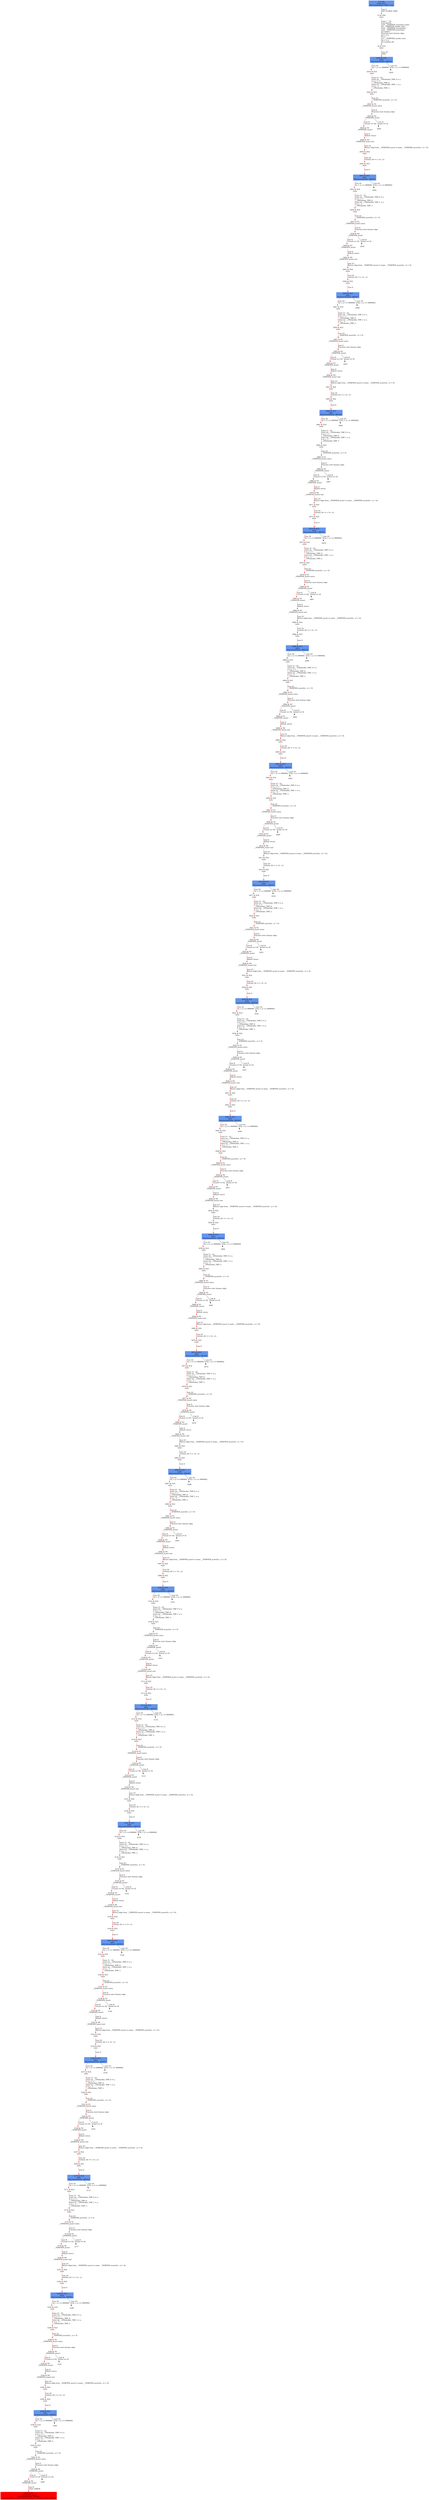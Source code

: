 digraph ARG {
node [style="filled" shape="box" color="white"]
0 [fillcolor="cornflowerblue" label="0 @ N8\nmain entry\nAbstractionState: ABS0: true\n" id="0"]
15 [label="15 @ N26\nmain\n" id="15"]
16 [label="16 @ N14\nmain\n" id="16"]
2918 [fillcolor="cornflowerblue" label="2918 @ N15\nmain\nAbstractionState: ABS423\n" id="2918"]
2919 [label="2919 @ N16\nmain\n" id="2919"]
2922 [label="2922 @ N23\nmain\n" id="2922"]
2923 [label="2923 @ N1\n__VERIFIER_assert entry\n" id="2923"]
2924 [label="2924 @ N2\n__VERIFIER_assert\n" id="2924"]
2926 [label="2926 @ N3\n__VERIFIER_assert\n" id="2926"]
2928 [label="2928 @ N0\n__VERIFIER_assert exit\n" id="2928"]
2929 [label="2929 @ N24\nmain\n" id="2929"]
2930 [label="2930 @ N25\nmain\n" id="2930"]
2932 [fillcolor="cornflowerblue" label="2932 @ N15\nmain\nAbstractionState: ABS425\n" id="2932"]
2933 [label="2933 @ N16\nmain\n" id="2933"]
2936 [label="2936 @ N23\nmain\n" id="2936"]
2937 [label="2937 @ N1\n__VERIFIER_assert entry\n" id="2937"]
2938 [label="2938 @ N2\n__VERIFIER_assert\n" id="2938"]
2940 [label="2940 @ N3\n__VERIFIER_assert\n" id="2940"]
2942 [label="2942 @ N0\n__VERIFIER_assert exit\n" id="2942"]
2943 [label="2943 @ N24\nmain\n" id="2943"]
2944 [label="2944 @ N25\nmain\n" id="2944"]
2946 [fillcolor="cornflowerblue" label="2946 @ N15\nmain\nAbstractionState: ABS427\n" id="2946"]
2947 [label="2947 @ N16\nmain\n" id="2947"]
2950 [label="2950 @ N23\nmain\n" id="2950"]
2951 [label="2951 @ N1\n__VERIFIER_assert entry\n" id="2951"]
2952 [label="2952 @ N2\n__VERIFIER_assert\n" id="2952"]
2954 [label="2954 @ N3\n__VERIFIER_assert\n" id="2954"]
2956 [label="2956 @ N0\n__VERIFIER_assert exit\n" id="2956"]
2957 [label="2957 @ N24\nmain\n" id="2957"]
2958 [label="2958 @ N25\nmain\n" id="2958"]
2960 [fillcolor="cornflowerblue" label="2960 @ N15\nmain\nAbstractionState: ABS429\n" id="2960"]
2961 [label="2961 @ N16\nmain\n" id="2961"]
2964 [label="2964 @ N23\nmain\n" id="2964"]
2965 [label="2965 @ N1\n__VERIFIER_assert entry\n" id="2965"]
2966 [label="2966 @ N2\n__VERIFIER_assert\n" id="2966"]
2968 [label="2968 @ N3\n__VERIFIER_assert\n" id="2968"]
2970 [label="2970 @ N0\n__VERIFIER_assert exit\n" id="2970"]
2971 [label="2971 @ N24\nmain\n" id="2971"]
2972 [label="2972 @ N25\nmain\n" id="2972"]
2974 [fillcolor="cornflowerblue" label="2974 @ N15\nmain\nAbstractionState: ABS431\n" id="2974"]
2975 [label="2975 @ N16\nmain\n" id="2975"]
2978 [label="2978 @ N23\nmain\n" id="2978"]
2979 [label="2979 @ N1\n__VERIFIER_assert entry\n" id="2979"]
2980 [label="2980 @ N2\n__VERIFIER_assert\n" id="2980"]
2982 [label="2982 @ N3\n__VERIFIER_assert\n" id="2982"]
2984 [label="2984 @ N0\n__VERIFIER_assert exit\n" id="2984"]
2985 [label="2985 @ N24\nmain\n" id="2985"]
2986 [label="2986 @ N25\nmain\n" id="2986"]
2988 [fillcolor="cornflowerblue" label="2988 @ N15\nmain\nAbstractionState: ABS433\n" id="2988"]
2989 [label="2989 @ N16\nmain\n" id="2989"]
2992 [label="2992 @ N23\nmain\n" id="2992"]
2993 [label="2993 @ N1\n__VERIFIER_assert entry\n" id="2993"]
2994 [label="2994 @ N2\n__VERIFIER_assert\n" id="2994"]
2996 [label="2996 @ N3\n__VERIFIER_assert\n" id="2996"]
2998 [label="2998 @ N0\n__VERIFIER_assert exit\n" id="2998"]
2999 [label="2999 @ N24\nmain\n" id="2999"]
3000 [label="3000 @ N25\nmain\n" id="3000"]
3002 [fillcolor="cornflowerblue" label="3002 @ N15\nmain\nAbstractionState: ABS435\n" id="3002"]
3003 [label="3003 @ N16\nmain\n" id="3003"]
3006 [label="3006 @ N23\nmain\n" id="3006"]
3007 [label="3007 @ N1\n__VERIFIER_assert entry\n" id="3007"]
3008 [label="3008 @ N2\n__VERIFIER_assert\n" id="3008"]
3010 [label="3010 @ N3\n__VERIFIER_assert\n" id="3010"]
3012 [label="3012 @ N0\n__VERIFIER_assert exit\n" id="3012"]
3013 [label="3013 @ N24\nmain\n" id="3013"]
3014 [label="3014 @ N25\nmain\n" id="3014"]
3016 [fillcolor="cornflowerblue" label="3016 @ N15\nmain\nAbstractionState: ABS437\n" id="3016"]
3017 [label="3017 @ N16\nmain\n" id="3017"]
3020 [label="3020 @ N23\nmain\n" id="3020"]
3021 [label="3021 @ N1\n__VERIFIER_assert entry\n" id="3021"]
3022 [label="3022 @ N2\n__VERIFIER_assert\n" id="3022"]
3024 [label="3024 @ N3\n__VERIFIER_assert\n" id="3024"]
3026 [label="3026 @ N0\n__VERIFIER_assert exit\n" id="3026"]
3027 [label="3027 @ N24\nmain\n" id="3027"]
3028 [label="3028 @ N25\nmain\n" id="3028"]
3030 [fillcolor="cornflowerblue" label="3030 @ N15\nmain\nAbstractionState: ABS439\n" id="3030"]
3031 [label="3031 @ N16\nmain\n" id="3031"]
3034 [label="3034 @ N23\nmain\n" id="3034"]
3035 [label="3035 @ N1\n__VERIFIER_assert entry\n" id="3035"]
3036 [label="3036 @ N2\n__VERIFIER_assert\n" id="3036"]
3038 [label="3038 @ N3\n__VERIFIER_assert\n" id="3038"]
3040 [label="3040 @ N0\n__VERIFIER_assert exit\n" id="3040"]
3041 [label="3041 @ N24\nmain\n" id="3041"]
3042 [label="3042 @ N25\nmain\n" id="3042"]
3044 [fillcolor="cornflowerblue" label="3044 @ N15\nmain\nAbstractionState: ABS441\n" id="3044"]
3045 [label="3045 @ N16\nmain\n" id="3045"]
3048 [label="3048 @ N23\nmain\n" id="3048"]
3049 [label="3049 @ N1\n__VERIFIER_assert entry\n" id="3049"]
3050 [label="3050 @ N2\n__VERIFIER_assert\n" id="3050"]
3052 [label="3052 @ N3\n__VERIFIER_assert\n" id="3052"]
3054 [label="3054 @ N0\n__VERIFIER_assert exit\n" id="3054"]
3055 [label="3055 @ N24\nmain\n" id="3055"]
3056 [label="3056 @ N25\nmain\n" id="3056"]
3058 [fillcolor="cornflowerblue" label="3058 @ N15\nmain\nAbstractionState: ABS443\n" id="3058"]
3059 [label="3059 @ N16\nmain\n" id="3059"]
3062 [label="3062 @ N23\nmain\n" id="3062"]
3063 [label="3063 @ N1\n__VERIFIER_assert entry\n" id="3063"]
3064 [label="3064 @ N2\n__VERIFIER_assert\n" id="3064"]
3066 [label="3066 @ N3\n__VERIFIER_assert\n" id="3066"]
3068 [label="3068 @ N0\n__VERIFIER_assert exit\n" id="3068"]
3069 [label="3069 @ N24\nmain\n" id="3069"]
3070 [label="3070 @ N25\nmain\n" id="3070"]
3072 [fillcolor="cornflowerblue" label="3072 @ N15\nmain\nAbstractionState: ABS445\n" id="3072"]
3073 [label="3073 @ N16\nmain\n" id="3073"]
3076 [label="3076 @ N23\nmain\n" id="3076"]
3077 [label="3077 @ N1\n__VERIFIER_assert entry\n" id="3077"]
3078 [label="3078 @ N2\n__VERIFIER_assert\n" id="3078"]
3080 [label="3080 @ N3\n__VERIFIER_assert\n" id="3080"]
3082 [label="3082 @ N0\n__VERIFIER_assert exit\n" id="3082"]
3083 [label="3083 @ N24\nmain\n" id="3083"]
3084 [label="3084 @ N25\nmain\n" id="3084"]
3086 [fillcolor="cornflowerblue" label="3086 @ N15\nmain\nAbstractionState: ABS447\n" id="3086"]
3087 [label="3087 @ N16\nmain\n" id="3087"]
3090 [label="3090 @ N23\nmain\n" id="3090"]
3091 [label="3091 @ N1\n__VERIFIER_assert entry\n" id="3091"]
3092 [label="3092 @ N2\n__VERIFIER_assert\n" id="3092"]
3094 [label="3094 @ N3\n__VERIFIER_assert\n" id="3094"]
3096 [label="3096 @ N0\n__VERIFIER_assert exit\n" id="3096"]
3097 [label="3097 @ N24\nmain\n" id="3097"]
3098 [label="3098 @ N25\nmain\n" id="3098"]
3100 [fillcolor="cornflowerblue" label="3100 @ N15\nmain\nAbstractionState: ABS449\n" id="3100"]
3101 [label="3101 @ N16\nmain\n" id="3101"]
3104 [label="3104 @ N23\nmain\n" id="3104"]
3105 [label="3105 @ N1\n__VERIFIER_assert entry\n" id="3105"]
3106 [label="3106 @ N2\n__VERIFIER_assert\n" id="3106"]
3108 [label="3108 @ N3\n__VERIFIER_assert\n" id="3108"]
3110 [label="3110 @ N0\n__VERIFIER_assert exit\n" id="3110"]
3111 [label="3111 @ N24\nmain\n" id="3111"]
3112 [label="3112 @ N25\nmain\n" id="3112"]
3114 [fillcolor="cornflowerblue" label="3114 @ N15\nmain\nAbstractionState: ABS451\n" id="3114"]
3115 [label="3115 @ N16\nmain\n" id="3115"]
3118 [label="3118 @ N23\nmain\n" id="3118"]
3119 [label="3119 @ N1\n__VERIFIER_assert entry\n" id="3119"]
3120 [label="3120 @ N2\n__VERIFIER_assert\n" id="3120"]
3122 [label="3122 @ N3\n__VERIFIER_assert\n" id="3122"]
3124 [label="3124 @ N0\n__VERIFIER_assert exit\n" id="3124"]
3125 [label="3125 @ N24\nmain\n" id="3125"]
3126 [label="3126 @ N25\nmain\n" id="3126"]
3128 [fillcolor="cornflowerblue" label="3128 @ N15\nmain\nAbstractionState: ABS453\n" id="3128"]
3129 [label="3129 @ N16\nmain\n" id="3129"]
3132 [label="3132 @ N23\nmain\n" id="3132"]
3133 [label="3133 @ N1\n__VERIFIER_assert entry\n" id="3133"]
3134 [label="3134 @ N2\n__VERIFIER_assert\n" id="3134"]
3136 [label="3136 @ N3\n__VERIFIER_assert\n" id="3136"]
3138 [label="3138 @ N0\n__VERIFIER_assert exit\n" id="3138"]
3139 [label="3139 @ N24\nmain\n" id="3139"]
3140 [label="3140 @ N25\nmain\n" id="3140"]
3142 [fillcolor="cornflowerblue" label="3142 @ N15\nmain\nAbstractionState: ABS455\n" id="3142"]
3143 [label="3143 @ N16\nmain\n" id="3143"]
3146 [label="3146 @ N23\nmain\n" id="3146"]
3147 [label="3147 @ N1\n__VERIFIER_assert entry\n" id="3147"]
3148 [label="3148 @ N2\n__VERIFIER_assert\n" id="3148"]
3150 [label="3150 @ N3\n__VERIFIER_assert\n" id="3150"]
3152 [label="3152 @ N0\n__VERIFIER_assert exit\n" id="3152"]
3153 [label="3153 @ N24\nmain\n" id="3153"]
3154 [label="3154 @ N25\nmain\n" id="3154"]
3156 [fillcolor="cornflowerblue" label="3156 @ N15\nmain\nAbstractionState: ABS457\n" id="3156"]
3157 [label="3157 @ N16\nmain\n" id="3157"]
3160 [label="3160 @ N23\nmain\n" id="3160"]
3161 [label="3161 @ N1\n__VERIFIER_assert entry\n" id="3161"]
3162 [label="3162 @ N2\n__VERIFIER_assert\n" id="3162"]
3164 [label="3164 @ N3\n__VERIFIER_assert\n" id="3164"]
3166 [label="3166 @ N0\n__VERIFIER_assert exit\n" id="3166"]
3167 [label="3167 @ N24\nmain\n" id="3167"]
3168 [label="3168 @ N25\nmain\n" id="3168"]
3170 [fillcolor="cornflowerblue" label="3170 @ N15\nmain\nAbstractionState: ABS459\n" id="3170"]
3171 [label="3171 @ N16\nmain\n" id="3171"]
3174 [label="3174 @ N23\nmain\n" id="3174"]
3175 [label="3175 @ N1\n__VERIFIER_assert entry\n" id="3175"]
3176 [label="3176 @ N2\n__VERIFIER_assert\n" id="3176"]
3178 [label="3178 @ N3\n__VERIFIER_assert\n" id="3178"]
3180 [label="3180 @ N0\n__VERIFIER_assert exit\n" id="3180"]
3181 [label="3181 @ N24\nmain\n" id="3181"]
3182 [label="3182 @ N25\nmain\n" id="3182"]
3184 [fillcolor="cornflowerblue" label="3184 @ N15\nmain\nAbstractionState: ABS461\n" id="3184"]
3185 [label="3185 @ N16\nmain\n" id="3185"]
3188 [label="3188 @ N23\nmain\n" id="3188"]
3189 [label="3189 @ N1\n__VERIFIER_assert entry\n" id="3189"]
3190 [label="3190 @ N2\n__VERIFIER_assert\n" id="3190"]
3192 [label="3192 @ N3\n__VERIFIER_assert\n" id="3192"]
3194 [label="3194 @ N0\n__VERIFIER_assert exit\n" id="3194"]
3195 [label="3195 @ N24\nmain\n" id="3195"]
3196 [label="3196 @ N25\nmain\n" id="3196"]
3198 [fillcolor="cornflowerblue" label="3198 @ N15\nmain\nAbstractionState: ABS463\n" id="3198"]
3199 [label="3199 @ N16\nmain\n" id="3199"]
3202 [label="3202 @ N23\nmain\n" id="3202"]
3203 [label="3203 @ N1\n__VERIFIER_assert entry\n" id="3203"]
3204 [label="3204 @ N2\n__VERIFIER_assert\n" id="3204"]
3205 [label="3205 @ N4\n__VERIFIER_assert\n" id="3205"]
3208 [fillcolor="red" label="3208 @ N5\n__VERIFIER_assert\nAbstractionState: ABS464\n AutomatonState: ErrorLabelAutomaton: _predefinedState_ERROR\n" id="3208"]
0 -> 15 [color="red" label="Line 0: \lINIT GLOBAL VARS\l" id="0 -> 15"]
15 -> 16 [color="red" label="Lines 7 - 18: \lvoid abort();\lvoid __VERIFIER_assert(int cond);\lint __VERIFIER_nondet_int();\lvoid __VERIFIER_assume(int);\lvoid __VERIFIER_assert(int);\lint main();\lFunction start dummy edge\lint x = 0;\lint n;\ln = __VERIFIER_nondet_int();\lint y = n;\lint runtime_div;\l" id="15 -> 16"]
16 -> 2918 [color="red" label="Line 20: \lwhile\l" id="16 -> 2918"]
2918 -> 2919 [color="red" label="Line 20: \l[(x + y) <= 999999]\l" id="2918 -> 2919"]
2918 -> 2920 [label="Line 20: \l[!((x + y) <= 999999)]\l" id="2918 -> 2920"]
2919 -> 2922 [color="red" label="Lines 21 - 22: \lconst int __CPAchecker_TMP_0 = x;\lx = x + 1;\l__CPAchecker_TMP_0;\lconst int __CPAchecker_TMP_1 = y;\ly = y - 1;\l__CPAchecker_TMP_1;\l" id="2919 -> 2922"]
2922 -> 2923 [color="red" label="Line 23: \l__VERIFIER_assert((n - y) > 0)\l" id="2922 -> 2923"]
2923 -> 2924 [color="red" label="Line 0: \lFunction start dummy edge\l" id="2923 -> 2924"]
2924 -> 2925 [label="Line 8: \l[cond == 0]\l" id="2924 -> 2925"]
2924 -> 2926 [color="red" label="Line 8: \l[!(cond == 0)]\l" id="2924 -> 2926"]
2926 -> 2928 [color="red" label="Line 0: \ldefault return\l" id="2926 -> 2928"]
2928 -> 2929 [color="red" label="Line 23: \lReturn edge from __VERIFIER_assert to main: __VERIFIER_assert((n - y) > 0);\l" id="2928 -> 2929"]
2929 -> 2930 [color="red" label="Line 24: \lruntime_div = x / (n - y);\l" id="2929 -> 2930"]
2930 -> 2932 [color="red" label="Line 0: \l\l" id="2930 -> 2932"]
2932 -> 2933 [color="red" label="Line 20: \l[(x + y) <= 999999]\l" id="2932 -> 2933"]
2932 -> 2934 [label="Line 20: \l[!((x + y) <= 999999)]\l" id="2932 -> 2934"]
2933 -> 2936 [color="red" label="Lines 21 - 22: \lconst int __CPAchecker_TMP_0 = x;\lx = x + 1;\l__CPAchecker_TMP_0;\lconst int __CPAchecker_TMP_1 = y;\ly = y - 1;\l__CPAchecker_TMP_1;\l" id="2933 -> 2936"]
2936 -> 2937 [color="red" label="Line 23: \l__VERIFIER_assert((n - y) > 0)\l" id="2936 -> 2937"]
2937 -> 2938 [color="red" label="Line 0: \lFunction start dummy edge\l" id="2937 -> 2938"]
2938 -> 2939 [label="Line 8: \l[cond == 0]\l" id="2938 -> 2939"]
2938 -> 2940 [color="red" label="Line 8: \l[!(cond == 0)]\l" id="2938 -> 2940"]
2940 -> 2942 [color="red" label="Line 0: \ldefault return\l" id="2940 -> 2942"]
2942 -> 2943 [color="red" label="Line 23: \lReturn edge from __VERIFIER_assert to main: __VERIFIER_assert((n - y) > 0);\l" id="2942 -> 2943"]
2943 -> 2944 [color="red" label="Line 24: \lruntime_div = x / (n - y);\l" id="2943 -> 2944"]
2944 -> 2946 [color="red" label="Line 0: \l\l" id="2944 -> 2946"]
2946 -> 2947 [color="red" label="Line 20: \l[(x + y) <= 999999]\l" id="2946 -> 2947"]
2946 -> 2948 [label="Line 20: \l[!((x + y) <= 999999)]\l" id="2946 -> 2948"]
2947 -> 2950 [color="red" label="Lines 21 - 22: \lconst int __CPAchecker_TMP_0 = x;\lx = x + 1;\l__CPAchecker_TMP_0;\lconst int __CPAchecker_TMP_1 = y;\ly = y - 1;\l__CPAchecker_TMP_1;\l" id="2947 -> 2950"]
2950 -> 2951 [color="red" label="Line 23: \l__VERIFIER_assert((n - y) > 0)\l" id="2950 -> 2951"]
2951 -> 2952 [color="red" label="Line 0: \lFunction start dummy edge\l" id="2951 -> 2952"]
2952 -> 2953 [label="Line 8: \l[cond == 0]\l" id="2952 -> 2953"]
2952 -> 2954 [color="red" label="Line 8: \l[!(cond == 0)]\l" id="2952 -> 2954"]
2954 -> 2956 [color="red" label="Line 0: \ldefault return\l" id="2954 -> 2956"]
2956 -> 2957 [color="red" label="Line 23: \lReturn edge from __VERIFIER_assert to main: __VERIFIER_assert((n - y) > 0);\l" id="2956 -> 2957"]
2957 -> 2958 [color="red" label="Line 24: \lruntime_div = x / (n - y);\l" id="2957 -> 2958"]
2958 -> 2960 [color="red" label="Line 0: \l\l" id="2958 -> 2960"]
2960 -> 2961 [color="red" label="Line 20: \l[(x + y) <= 999999]\l" id="2960 -> 2961"]
2960 -> 2962 [label="Line 20: \l[!((x + y) <= 999999)]\l" id="2960 -> 2962"]
2961 -> 2964 [color="red" label="Lines 21 - 22: \lconst int __CPAchecker_TMP_0 = x;\lx = x + 1;\l__CPAchecker_TMP_0;\lconst int __CPAchecker_TMP_1 = y;\ly = y - 1;\l__CPAchecker_TMP_1;\l" id="2961 -> 2964"]
2964 -> 2965 [color="red" label="Line 23: \l__VERIFIER_assert((n - y) > 0)\l" id="2964 -> 2965"]
2965 -> 2966 [color="red" label="Line 0: \lFunction start dummy edge\l" id="2965 -> 2966"]
2966 -> 2967 [label="Line 8: \l[cond == 0]\l" id="2966 -> 2967"]
2966 -> 2968 [color="red" label="Line 8: \l[!(cond == 0)]\l" id="2966 -> 2968"]
2968 -> 2970 [color="red" label="Line 0: \ldefault return\l" id="2968 -> 2970"]
2970 -> 2971 [color="red" label="Line 23: \lReturn edge from __VERIFIER_assert to main: __VERIFIER_assert((n - y) > 0);\l" id="2970 -> 2971"]
2971 -> 2972 [color="red" label="Line 24: \lruntime_div = x / (n - y);\l" id="2971 -> 2972"]
2972 -> 2974 [color="red" label="Line 0: \l\l" id="2972 -> 2974"]
2974 -> 2975 [color="red" label="Line 20: \l[(x + y) <= 999999]\l" id="2974 -> 2975"]
2974 -> 2976 [label="Line 20: \l[!((x + y) <= 999999)]\l" id="2974 -> 2976"]
2975 -> 2978 [color="red" label="Lines 21 - 22: \lconst int __CPAchecker_TMP_0 = x;\lx = x + 1;\l__CPAchecker_TMP_0;\lconst int __CPAchecker_TMP_1 = y;\ly = y - 1;\l__CPAchecker_TMP_1;\l" id="2975 -> 2978"]
2978 -> 2979 [color="red" label="Line 23: \l__VERIFIER_assert((n - y) > 0)\l" id="2978 -> 2979"]
2979 -> 2980 [color="red" label="Line 0: \lFunction start dummy edge\l" id="2979 -> 2980"]
2980 -> 2981 [label="Line 8: \l[cond == 0]\l" id="2980 -> 2981"]
2980 -> 2982 [color="red" label="Line 8: \l[!(cond == 0)]\l" id="2980 -> 2982"]
2982 -> 2984 [color="red" label="Line 0: \ldefault return\l" id="2982 -> 2984"]
2984 -> 2985 [color="red" label="Line 23: \lReturn edge from __VERIFIER_assert to main: __VERIFIER_assert((n - y) > 0);\l" id="2984 -> 2985"]
2985 -> 2986 [color="red" label="Line 24: \lruntime_div = x / (n - y);\l" id="2985 -> 2986"]
2986 -> 2988 [color="red" label="Line 0: \l\l" id="2986 -> 2988"]
2988 -> 2989 [color="red" label="Line 20: \l[(x + y) <= 999999]\l" id="2988 -> 2989"]
2988 -> 2990 [label="Line 20: \l[!((x + y) <= 999999)]\l" id="2988 -> 2990"]
2989 -> 2992 [color="red" label="Lines 21 - 22: \lconst int __CPAchecker_TMP_0 = x;\lx = x + 1;\l__CPAchecker_TMP_0;\lconst int __CPAchecker_TMP_1 = y;\ly = y - 1;\l__CPAchecker_TMP_1;\l" id="2989 -> 2992"]
2992 -> 2993 [color="red" label="Line 23: \l__VERIFIER_assert((n - y) > 0)\l" id="2992 -> 2993"]
2993 -> 2994 [color="red" label="Line 0: \lFunction start dummy edge\l" id="2993 -> 2994"]
2994 -> 2995 [label="Line 8: \l[cond == 0]\l" id="2994 -> 2995"]
2994 -> 2996 [color="red" label="Line 8: \l[!(cond == 0)]\l" id="2994 -> 2996"]
2996 -> 2998 [color="red" label="Line 0: \ldefault return\l" id="2996 -> 2998"]
2998 -> 2999 [color="red" label="Line 23: \lReturn edge from __VERIFIER_assert to main: __VERIFIER_assert((n - y) > 0);\l" id="2998 -> 2999"]
2999 -> 3000 [color="red" label="Line 24: \lruntime_div = x / (n - y);\l" id="2999 -> 3000"]
3000 -> 3002 [color="red" label="Line 0: \l\l" id="3000 -> 3002"]
3002 -> 3003 [color="red" label="Line 20: \l[(x + y) <= 999999]\l" id="3002 -> 3003"]
3002 -> 3004 [label="Line 20: \l[!((x + y) <= 999999)]\l" id="3002 -> 3004"]
3003 -> 3006 [color="red" label="Lines 21 - 22: \lconst int __CPAchecker_TMP_0 = x;\lx = x + 1;\l__CPAchecker_TMP_0;\lconst int __CPAchecker_TMP_1 = y;\ly = y - 1;\l__CPAchecker_TMP_1;\l" id="3003 -> 3006"]
3006 -> 3007 [color="red" label="Line 23: \l__VERIFIER_assert((n - y) > 0)\l" id="3006 -> 3007"]
3007 -> 3008 [color="red" label="Line 0: \lFunction start dummy edge\l" id="3007 -> 3008"]
3008 -> 3009 [label="Line 8: \l[cond == 0]\l" id="3008 -> 3009"]
3008 -> 3010 [color="red" label="Line 8: \l[!(cond == 0)]\l" id="3008 -> 3010"]
3010 -> 3012 [color="red" label="Line 0: \ldefault return\l" id="3010 -> 3012"]
3012 -> 3013 [color="red" label="Line 23: \lReturn edge from __VERIFIER_assert to main: __VERIFIER_assert((n - y) > 0);\l" id="3012 -> 3013"]
3013 -> 3014 [color="red" label="Line 24: \lruntime_div = x / (n - y);\l" id="3013 -> 3014"]
3014 -> 3016 [color="red" label="Line 0: \l\l" id="3014 -> 3016"]
3016 -> 3017 [color="red" label="Line 20: \l[(x + y) <= 999999]\l" id="3016 -> 3017"]
3016 -> 3018 [label="Line 20: \l[!((x + y) <= 999999)]\l" id="3016 -> 3018"]
3017 -> 3020 [color="red" label="Lines 21 - 22: \lconst int __CPAchecker_TMP_0 = x;\lx = x + 1;\l__CPAchecker_TMP_0;\lconst int __CPAchecker_TMP_1 = y;\ly = y - 1;\l__CPAchecker_TMP_1;\l" id="3017 -> 3020"]
3020 -> 3021 [color="red" label="Line 23: \l__VERIFIER_assert((n - y) > 0)\l" id="3020 -> 3021"]
3021 -> 3022 [color="red" label="Line 0: \lFunction start dummy edge\l" id="3021 -> 3022"]
3022 -> 3023 [label="Line 8: \l[cond == 0]\l" id="3022 -> 3023"]
3022 -> 3024 [color="red" label="Line 8: \l[!(cond == 0)]\l" id="3022 -> 3024"]
3024 -> 3026 [color="red" label="Line 0: \ldefault return\l" id="3024 -> 3026"]
3026 -> 3027 [color="red" label="Line 23: \lReturn edge from __VERIFIER_assert to main: __VERIFIER_assert((n - y) > 0);\l" id="3026 -> 3027"]
3027 -> 3028 [color="red" label="Line 24: \lruntime_div = x / (n - y);\l" id="3027 -> 3028"]
3028 -> 3030 [color="red" label="Line 0: \l\l" id="3028 -> 3030"]
3030 -> 3031 [color="red" label="Line 20: \l[(x + y) <= 999999]\l" id="3030 -> 3031"]
3030 -> 3032 [label="Line 20: \l[!((x + y) <= 999999)]\l" id="3030 -> 3032"]
3031 -> 3034 [color="red" label="Lines 21 - 22: \lconst int __CPAchecker_TMP_0 = x;\lx = x + 1;\l__CPAchecker_TMP_0;\lconst int __CPAchecker_TMP_1 = y;\ly = y - 1;\l__CPAchecker_TMP_1;\l" id="3031 -> 3034"]
3034 -> 3035 [color="red" label="Line 23: \l__VERIFIER_assert((n - y) > 0)\l" id="3034 -> 3035"]
3035 -> 3036 [color="red" label="Line 0: \lFunction start dummy edge\l" id="3035 -> 3036"]
3036 -> 3037 [label="Line 8: \l[cond == 0]\l" id="3036 -> 3037"]
3036 -> 3038 [color="red" label="Line 8: \l[!(cond == 0)]\l" id="3036 -> 3038"]
3038 -> 3040 [color="red" label="Line 0: \ldefault return\l" id="3038 -> 3040"]
3040 -> 3041 [color="red" label="Line 23: \lReturn edge from __VERIFIER_assert to main: __VERIFIER_assert((n - y) > 0);\l" id="3040 -> 3041"]
3041 -> 3042 [color="red" label="Line 24: \lruntime_div = x / (n - y);\l" id="3041 -> 3042"]
3042 -> 3044 [color="red" label="Line 0: \l\l" id="3042 -> 3044"]
3044 -> 3045 [color="red" label="Line 20: \l[(x + y) <= 999999]\l" id="3044 -> 3045"]
3044 -> 3046 [label="Line 20: \l[!((x + y) <= 999999)]\l" id="3044 -> 3046"]
3045 -> 3048 [color="red" label="Lines 21 - 22: \lconst int __CPAchecker_TMP_0 = x;\lx = x + 1;\l__CPAchecker_TMP_0;\lconst int __CPAchecker_TMP_1 = y;\ly = y - 1;\l__CPAchecker_TMP_1;\l" id="3045 -> 3048"]
3048 -> 3049 [color="red" label="Line 23: \l__VERIFIER_assert((n - y) > 0)\l" id="3048 -> 3049"]
3049 -> 3050 [color="red" label="Line 0: \lFunction start dummy edge\l" id="3049 -> 3050"]
3050 -> 3051 [label="Line 8: \l[cond == 0]\l" id="3050 -> 3051"]
3050 -> 3052 [color="red" label="Line 8: \l[!(cond == 0)]\l" id="3050 -> 3052"]
3052 -> 3054 [color="red" label="Line 0: \ldefault return\l" id="3052 -> 3054"]
3054 -> 3055 [color="red" label="Line 23: \lReturn edge from __VERIFIER_assert to main: __VERIFIER_assert((n - y) > 0);\l" id="3054 -> 3055"]
3055 -> 3056 [color="red" label="Line 24: \lruntime_div = x / (n - y);\l" id="3055 -> 3056"]
3056 -> 3058 [color="red" label="Line 0: \l\l" id="3056 -> 3058"]
3058 -> 3059 [color="red" label="Line 20: \l[(x + y) <= 999999]\l" id="3058 -> 3059"]
3058 -> 3060 [label="Line 20: \l[!((x + y) <= 999999)]\l" id="3058 -> 3060"]
3059 -> 3062 [color="red" label="Lines 21 - 22: \lconst int __CPAchecker_TMP_0 = x;\lx = x + 1;\l__CPAchecker_TMP_0;\lconst int __CPAchecker_TMP_1 = y;\ly = y - 1;\l__CPAchecker_TMP_1;\l" id="3059 -> 3062"]
3062 -> 3063 [color="red" label="Line 23: \l__VERIFIER_assert((n - y) > 0)\l" id="3062 -> 3063"]
3063 -> 3064 [color="red" label="Line 0: \lFunction start dummy edge\l" id="3063 -> 3064"]
3064 -> 3065 [label="Line 8: \l[cond == 0]\l" id="3064 -> 3065"]
3064 -> 3066 [color="red" label="Line 8: \l[!(cond == 0)]\l" id="3064 -> 3066"]
3066 -> 3068 [color="red" label="Line 0: \ldefault return\l" id="3066 -> 3068"]
3068 -> 3069 [color="red" label="Line 23: \lReturn edge from __VERIFIER_assert to main: __VERIFIER_assert((n - y) > 0);\l" id="3068 -> 3069"]
3069 -> 3070 [color="red" label="Line 24: \lruntime_div = x / (n - y);\l" id="3069 -> 3070"]
3070 -> 3072 [color="red" label="Line 0: \l\l" id="3070 -> 3072"]
3072 -> 3073 [color="red" label="Line 20: \l[(x + y) <= 999999]\l" id="3072 -> 3073"]
3072 -> 3074 [label="Line 20: \l[!((x + y) <= 999999)]\l" id="3072 -> 3074"]
3073 -> 3076 [color="red" label="Lines 21 - 22: \lconst int __CPAchecker_TMP_0 = x;\lx = x + 1;\l__CPAchecker_TMP_0;\lconst int __CPAchecker_TMP_1 = y;\ly = y - 1;\l__CPAchecker_TMP_1;\l" id="3073 -> 3076"]
3076 -> 3077 [color="red" label="Line 23: \l__VERIFIER_assert((n - y) > 0)\l" id="3076 -> 3077"]
3077 -> 3078 [color="red" label="Line 0: \lFunction start dummy edge\l" id="3077 -> 3078"]
3078 -> 3079 [label="Line 8: \l[cond == 0]\l" id="3078 -> 3079"]
3078 -> 3080 [color="red" label="Line 8: \l[!(cond == 0)]\l" id="3078 -> 3080"]
3080 -> 3082 [color="red" label="Line 0: \ldefault return\l" id="3080 -> 3082"]
3082 -> 3083 [color="red" label="Line 23: \lReturn edge from __VERIFIER_assert to main: __VERIFIER_assert((n - y) > 0);\l" id="3082 -> 3083"]
3083 -> 3084 [color="red" label="Line 24: \lruntime_div = x / (n - y);\l" id="3083 -> 3084"]
3084 -> 3086 [color="red" label="Line 0: \l\l" id="3084 -> 3086"]
3086 -> 3087 [color="red" label="Line 20: \l[(x + y) <= 999999]\l" id="3086 -> 3087"]
3086 -> 3088 [label="Line 20: \l[!((x + y) <= 999999)]\l" id="3086 -> 3088"]
3087 -> 3090 [color="red" label="Lines 21 - 22: \lconst int __CPAchecker_TMP_0 = x;\lx = x + 1;\l__CPAchecker_TMP_0;\lconst int __CPAchecker_TMP_1 = y;\ly = y - 1;\l__CPAchecker_TMP_1;\l" id="3087 -> 3090"]
3090 -> 3091 [color="red" label="Line 23: \l__VERIFIER_assert((n - y) > 0)\l" id="3090 -> 3091"]
3091 -> 3092 [color="red" label="Line 0: \lFunction start dummy edge\l" id="3091 -> 3092"]
3092 -> 3093 [label="Line 8: \l[cond == 0]\l" id="3092 -> 3093"]
3092 -> 3094 [color="red" label="Line 8: \l[!(cond == 0)]\l" id="3092 -> 3094"]
3094 -> 3096 [color="red" label="Line 0: \ldefault return\l" id="3094 -> 3096"]
3096 -> 3097 [color="red" label="Line 23: \lReturn edge from __VERIFIER_assert to main: __VERIFIER_assert((n - y) > 0);\l" id="3096 -> 3097"]
3097 -> 3098 [color="red" label="Line 24: \lruntime_div = x / (n - y);\l" id="3097 -> 3098"]
3098 -> 3100 [color="red" label="Line 0: \l\l" id="3098 -> 3100"]
3100 -> 3101 [color="red" label="Line 20: \l[(x + y) <= 999999]\l" id="3100 -> 3101"]
3100 -> 3102 [label="Line 20: \l[!((x + y) <= 999999)]\l" id="3100 -> 3102"]
3101 -> 3104 [color="red" label="Lines 21 - 22: \lconst int __CPAchecker_TMP_0 = x;\lx = x + 1;\l__CPAchecker_TMP_0;\lconst int __CPAchecker_TMP_1 = y;\ly = y - 1;\l__CPAchecker_TMP_1;\l" id="3101 -> 3104"]
3104 -> 3105 [color="red" label="Line 23: \l__VERIFIER_assert((n - y) > 0)\l" id="3104 -> 3105"]
3105 -> 3106 [color="red" label="Line 0: \lFunction start dummy edge\l" id="3105 -> 3106"]
3106 -> 3107 [label="Line 8: \l[cond == 0]\l" id="3106 -> 3107"]
3106 -> 3108 [color="red" label="Line 8: \l[!(cond == 0)]\l" id="3106 -> 3108"]
3108 -> 3110 [color="red" label="Line 0: \ldefault return\l" id="3108 -> 3110"]
3110 -> 3111 [color="red" label="Line 23: \lReturn edge from __VERIFIER_assert to main: __VERIFIER_assert((n - y) > 0);\l" id="3110 -> 3111"]
3111 -> 3112 [color="red" label="Line 24: \lruntime_div = x / (n - y);\l" id="3111 -> 3112"]
3112 -> 3114 [color="red" label="Line 0: \l\l" id="3112 -> 3114"]
3114 -> 3115 [color="red" label="Line 20: \l[(x + y) <= 999999]\l" id="3114 -> 3115"]
3114 -> 3116 [label="Line 20: \l[!((x + y) <= 999999)]\l" id="3114 -> 3116"]
3115 -> 3118 [color="red" label="Lines 21 - 22: \lconst int __CPAchecker_TMP_0 = x;\lx = x + 1;\l__CPAchecker_TMP_0;\lconst int __CPAchecker_TMP_1 = y;\ly = y - 1;\l__CPAchecker_TMP_1;\l" id="3115 -> 3118"]
3118 -> 3119 [color="red" label="Line 23: \l__VERIFIER_assert((n - y) > 0)\l" id="3118 -> 3119"]
3119 -> 3120 [color="red" label="Line 0: \lFunction start dummy edge\l" id="3119 -> 3120"]
3120 -> 3121 [label="Line 8: \l[cond == 0]\l" id="3120 -> 3121"]
3120 -> 3122 [color="red" label="Line 8: \l[!(cond == 0)]\l" id="3120 -> 3122"]
3122 -> 3124 [color="red" label="Line 0: \ldefault return\l" id="3122 -> 3124"]
3124 -> 3125 [color="red" label="Line 23: \lReturn edge from __VERIFIER_assert to main: __VERIFIER_assert((n - y) > 0);\l" id="3124 -> 3125"]
3125 -> 3126 [color="red" label="Line 24: \lruntime_div = x / (n - y);\l" id="3125 -> 3126"]
3126 -> 3128 [color="red" label="Line 0: \l\l" id="3126 -> 3128"]
3128 -> 3129 [color="red" label="Line 20: \l[(x + y) <= 999999]\l" id="3128 -> 3129"]
3128 -> 3130 [label="Line 20: \l[!((x + y) <= 999999)]\l" id="3128 -> 3130"]
3129 -> 3132 [color="red" label="Lines 21 - 22: \lconst int __CPAchecker_TMP_0 = x;\lx = x + 1;\l__CPAchecker_TMP_0;\lconst int __CPAchecker_TMP_1 = y;\ly = y - 1;\l__CPAchecker_TMP_1;\l" id="3129 -> 3132"]
3132 -> 3133 [color="red" label="Line 23: \l__VERIFIER_assert((n - y) > 0)\l" id="3132 -> 3133"]
3133 -> 3134 [color="red" label="Line 0: \lFunction start dummy edge\l" id="3133 -> 3134"]
3134 -> 3135 [label="Line 8: \l[cond == 0]\l" id="3134 -> 3135"]
3134 -> 3136 [color="red" label="Line 8: \l[!(cond == 0)]\l" id="3134 -> 3136"]
3136 -> 3138 [color="red" label="Line 0: \ldefault return\l" id="3136 -> 3138"]
3138 -> 3139 [color="red" label="Line 23: \lReturn edge from __VERIFIER_assert to main: __VERIFIER_assert((n - y) > 0);\l" id="3138 -> 3139"]
3139 -> 3140 [color="red" label="Line 24: \lruntime_div = x / (n - y);\l" id="3139 -> 3140"]
3140 -> 3142 [color="red" label="Line 0: \l\l" id="3140 -> 3142"]
3142 -> 3143 [color="red" label="Line 20: \l[(x + y) <= 999999]\l" id="3142 -> 3143"]
3142 -> 3144 [label="Line 20: \l[!((x + y) <= 999999)]\l" id="3142 -> 3144"]
3143 -> 3146 [color="red" label="Lines 21 - 22: \lconst int __CPAchecker_TMP_0 = x;\lx = x + 1;\l__CPAchecker_TMP_0;\lconst int __CPAchecker_TMP_1 = y;\ly = y - 1;\l__CPAchecker_TMP_1;\l" id="3143 -> 3146"]
3146 -> 3147 [color="red" label="Line 23: \l__VERIFIER_assert((n - y) > 0)\l" id="3146 -> 3147"]
3147 -> 3148 [color="red" label="Line 0: \lFunction start dummy edge\l" id="3147 -> 3148"]
3148 -> 3149 [label="Line 8: \l[cond == 0]\l" id="3148 -> 3149"]
3148 -> 3150 [color="red" label="Line 8: \l[!(cond == 0)]\l" id="3148 -> 3150"]
3150 -> 3152 [color="red" label="Line 0: \ldefault return\l" id="3150 -> 3152"]
3152 -> 3153 [color="red" label="Line 23: \lReturn edge from __VERIFIER_assert to main: __VERIFIER_assert((n - y) > 0);\l" id="3152 -> 3153"]
3153 -> 3154 [color="red" label="Line 24: \lruntime_div = x / (n - y);\l" id="3153 -> 3154"]
3154 -> 3156 [color="red" label="Line 0: \l\l" id="3154 -> 3156"]
3156 -> 3157 [color="red" label="Line 20: \l[(x + y) <= 999999]\l" id="3156 -> 3157"]
3156 -> 3158 [label="Line 20: \l[!((x + y) <= 999999)]\l" id="3156 -> 3158"]
3157 -> 3160 [color="red" label="Lines 21 - 22: \lconst int __CPAchecker_TMP_0 = x;\lx = x + 1;\l__CPAchecker_TMP_0;\lconst int __CPAchecker_TMP_1 = y;\ly = y - 1;\l__CPAchecker_TMP_1;\l" id="3157 -> 3160"]
3160 -> 3161 [color="red" label="Line 23: \l__VERIFIER_assert((n - y) > 0)\l" id="3160 -> 3161"]
3161 -> 3162 [color="red" label="Line 0: \lFunction start dummy edge\l" id="3161 -> 3162"]
3162 -> 3163 [label="Line 8: \l[cond == 0]\l" id="3162 -> 3163"]
3162 -> 3164 [color="red" label="Line 8: \l[!(cond == 0)]\l" id="3162 -> 3164"]
3164 -> 3166 [color="red" label="Line 0: \ldefault return\l" id="3164 -> 3166"]
3166 -> 3167 [color="red" label="Line 23: \lReturn edge from __VERIFIER_assert to main: __VERIFIER_assert((n - y) > 0);\l" id="3166 -> 3167"]
3167 -> 3168 [color="red" label="Line 24: \lruntime_div = x / (n - y);\l" id="3167 -> 3168"]
3168 -> 3170 [color="red" label="Line 0: \l\l" id="3168 -> 3170"]
3170 -> 3171 [color="red" label="Line 20: \l[(x + y) <= 999999]\l" id="3170 -> 3171"]
3170 -> 3172 [label="Line 20: \l[!((x + y) <= 999999)]\l" id="3170 -> 3172"]
3171 -> 3174 [color="red" label="Lines 21 - 22: \lconst int __CPAchecker_TMP_0 = x;\lx = x + 1;\l__CPAchecker_TMP_0;\lconst int __CPAchecker_TMP_1 = y;\ly = y - 1;\l__CPAchecker_TMP_1;\l" id="3171 -> 3174"]
3174 -> 3175 [color="red" label="Line 23: \l__VERIFIER_assert((n - y) > 0)\l" id="3174 -> 3175"]
3175 -> 3176 [color="red" label="Line 0: \lFunction start dummy edge\l" id="3175 -> 3176"]
3176 -> 3177 [label="Line 8: \l[cond == 0]\l" id="3176 -> 3177"]
3176 -> 3178 [color="red" label="Line 8: \l[!(cond == 0)]\l" id="3176 -> 3178"]
3178 -> 3180 [color="red" label="Line 0: \ldefault return\l" id="3178 -> 3180"]
3180 -> 3181 [color="red" label="Line 23: \lReturn edge from __VERIFIER_assert to main: __VERIFIER_assert((n - y) > 0);\l" id="3180 -> 3181"]
3181 -> 3182 [color="red" label="Line 24: \lruntime_div = x / (n - y);\l" id="3181 -> 3182"]
3182 -> 3184 [color="red" label="Line 0: \l\l" id="3182 -> 3184"]
3184 -> 3185 [color="red" label="Line 20: \l[(x + y) <= 999999]\l" id="3184 -> 3185"]
3184 -> 3186 [label="Line 20: \l[!((x + y) <= 999999)]\l" id="3184 -> 3186"]
3185 -> 3188 [color="red" label="Lines 21 - 22: \lconst int __CPAchecker_TMP_0 = x;\lx = x + 1;\l__CPAchecker_TMP_0;\lconst int __CPAchecker_TMP_1 = y;\ly = y - 1;\l__CPAchecker_TMP_1;\l" id="3185 -> 3188"]
3188 -> 3189 [color="red" label="Line 23: \l__VERIFIER_assert((n - y) > 0)\l" id="3188 -> 3189"]
3189 -> 3190 [color="red" label="Line 0: \lFunction start dummy edge\l" id="3189 -> 3190"]
3190 -> 3191 [label="Line 8: \l[cond == 0]\l" id="3190 -> 3191"]
3190 -> 3192 [color="red" label="Line 8: \l[!(cond == 0)]\l" id="3190 -> 3192"]
3192 -> 3194 [color="red" label="Line 0: \ldefault return\l" id="3192 -> 3194"]
3194 -> 3195 [color="red" label="Line 23: \lReturn edge from __VERIFIER_assert to main: __VERIFIER_assert((n - y) > 0);\l" id="3194 -> 3195"]
3195 -> 3196 [color="red" label="Line 24: \lruntime_div = x / (n - y);\l" id="3195 -> 3196"]
3196 -> 3198 [color="red" label="Line 0: \l\l" id="3196 -> 3198"]
3198 -> 3199 [color="red" label="Line 20: \l[(x + y) <= 999999]\l" id="3198 -> 3199"]
3198 -> 3200 [label="Line 20: \l[!((x + y) <= 999999)]\l" id="3198 -> 3200"]
3199 -> 3202 [color="red" label="Lines 21 - 22: \lconst int __CPAchecker_TMP_0 = x;\lx = x + 1;\l__CPAchecker_TMP_0;\lconst int __CPAchecker_TMP_1 = y;\ly = y - 1;\l__CPAchecker_TMP_1;\l" id="3199 -> 3202"]
3202 -> 3203 [color="red" label="Line 23: \l__VERIFIER_assert((n - y) > 0)\l" id="3202 -> 3203"]
3203 -> 3204 [color="red" label="Line 0: \lFunction start dummy edge\l" id="3203 -> 3204"]
3204 -> 3205 [color="red" label="Line 8: \l[cond == 0]\l" id="3204 -> 3205"]
3204 -> 3206 [label="Line 8: \l[!(cond == 0)]\l" id="3204 -> 3206"]
3205 -> 3208 [color="red" label="Line 8: \lLabel: ERROR\l" id="3205 -> 3208"]
}
